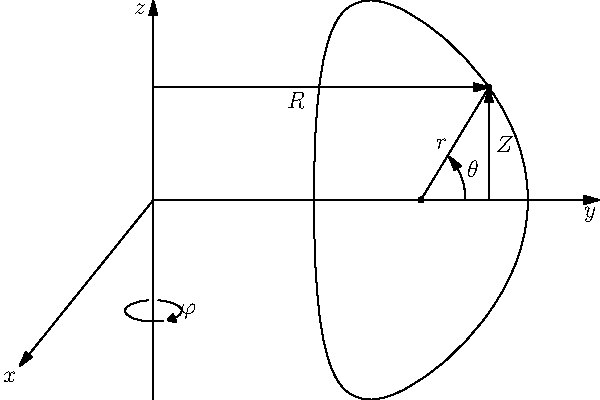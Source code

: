 import math;
import geometry;
import graph;

size(300,200,IgnoreAspect);

real R0=1.5;
real r=0.6;
real a=0.6;
real t;
guide g;
int n_max=20;

real R(real t) {return R0+r*cos(t+0.5*sin(t));}
real Z(real t) {return 1.5*r*sin(t);}

xaxis("$y$",0,2.5,Arrow);
yaxis("$z$",Arrow);
draw(Label("$x$",1),(0,0)--(-0.75,-0.75),Arrow);

for(int n=0; n < n_max; ++n) {
   t = n*2*3.1415926535/n_max;
   g = g..(R(t),Z(t));
}
 
path p=g..cycle;
 
draw(p);

draw((0.0,-0.5),yscale(0.375)*arc(0,0.50cm,290,100));
draw((0.0,-0.5),yscale(0.375)*arc(0,0.50cm,80,-60),ArcArrow);
label("$\varphi$",(0.2,-0.5));

pair p0=(R0,0.0);
pair p1=(R(a),Z(a));
pair p2=(R(0.0),0.0);
pair p3=(R(0.0)+0.1,Z(a));
pair p4=(R(a),0.0);

draw((0,Z(a))--p1,Arrow);
label("$R$",(0.8,0.45));

dot(p0);
dot(p1);

draw("$r$",p0--p1,W);

draw("$\theta$",arc(p2,p0,p1,0.25),Arrow,PenMargin);

//draw(p1--p3,dotted);

draw("$Z$",p4--p1,Arrow);
     
